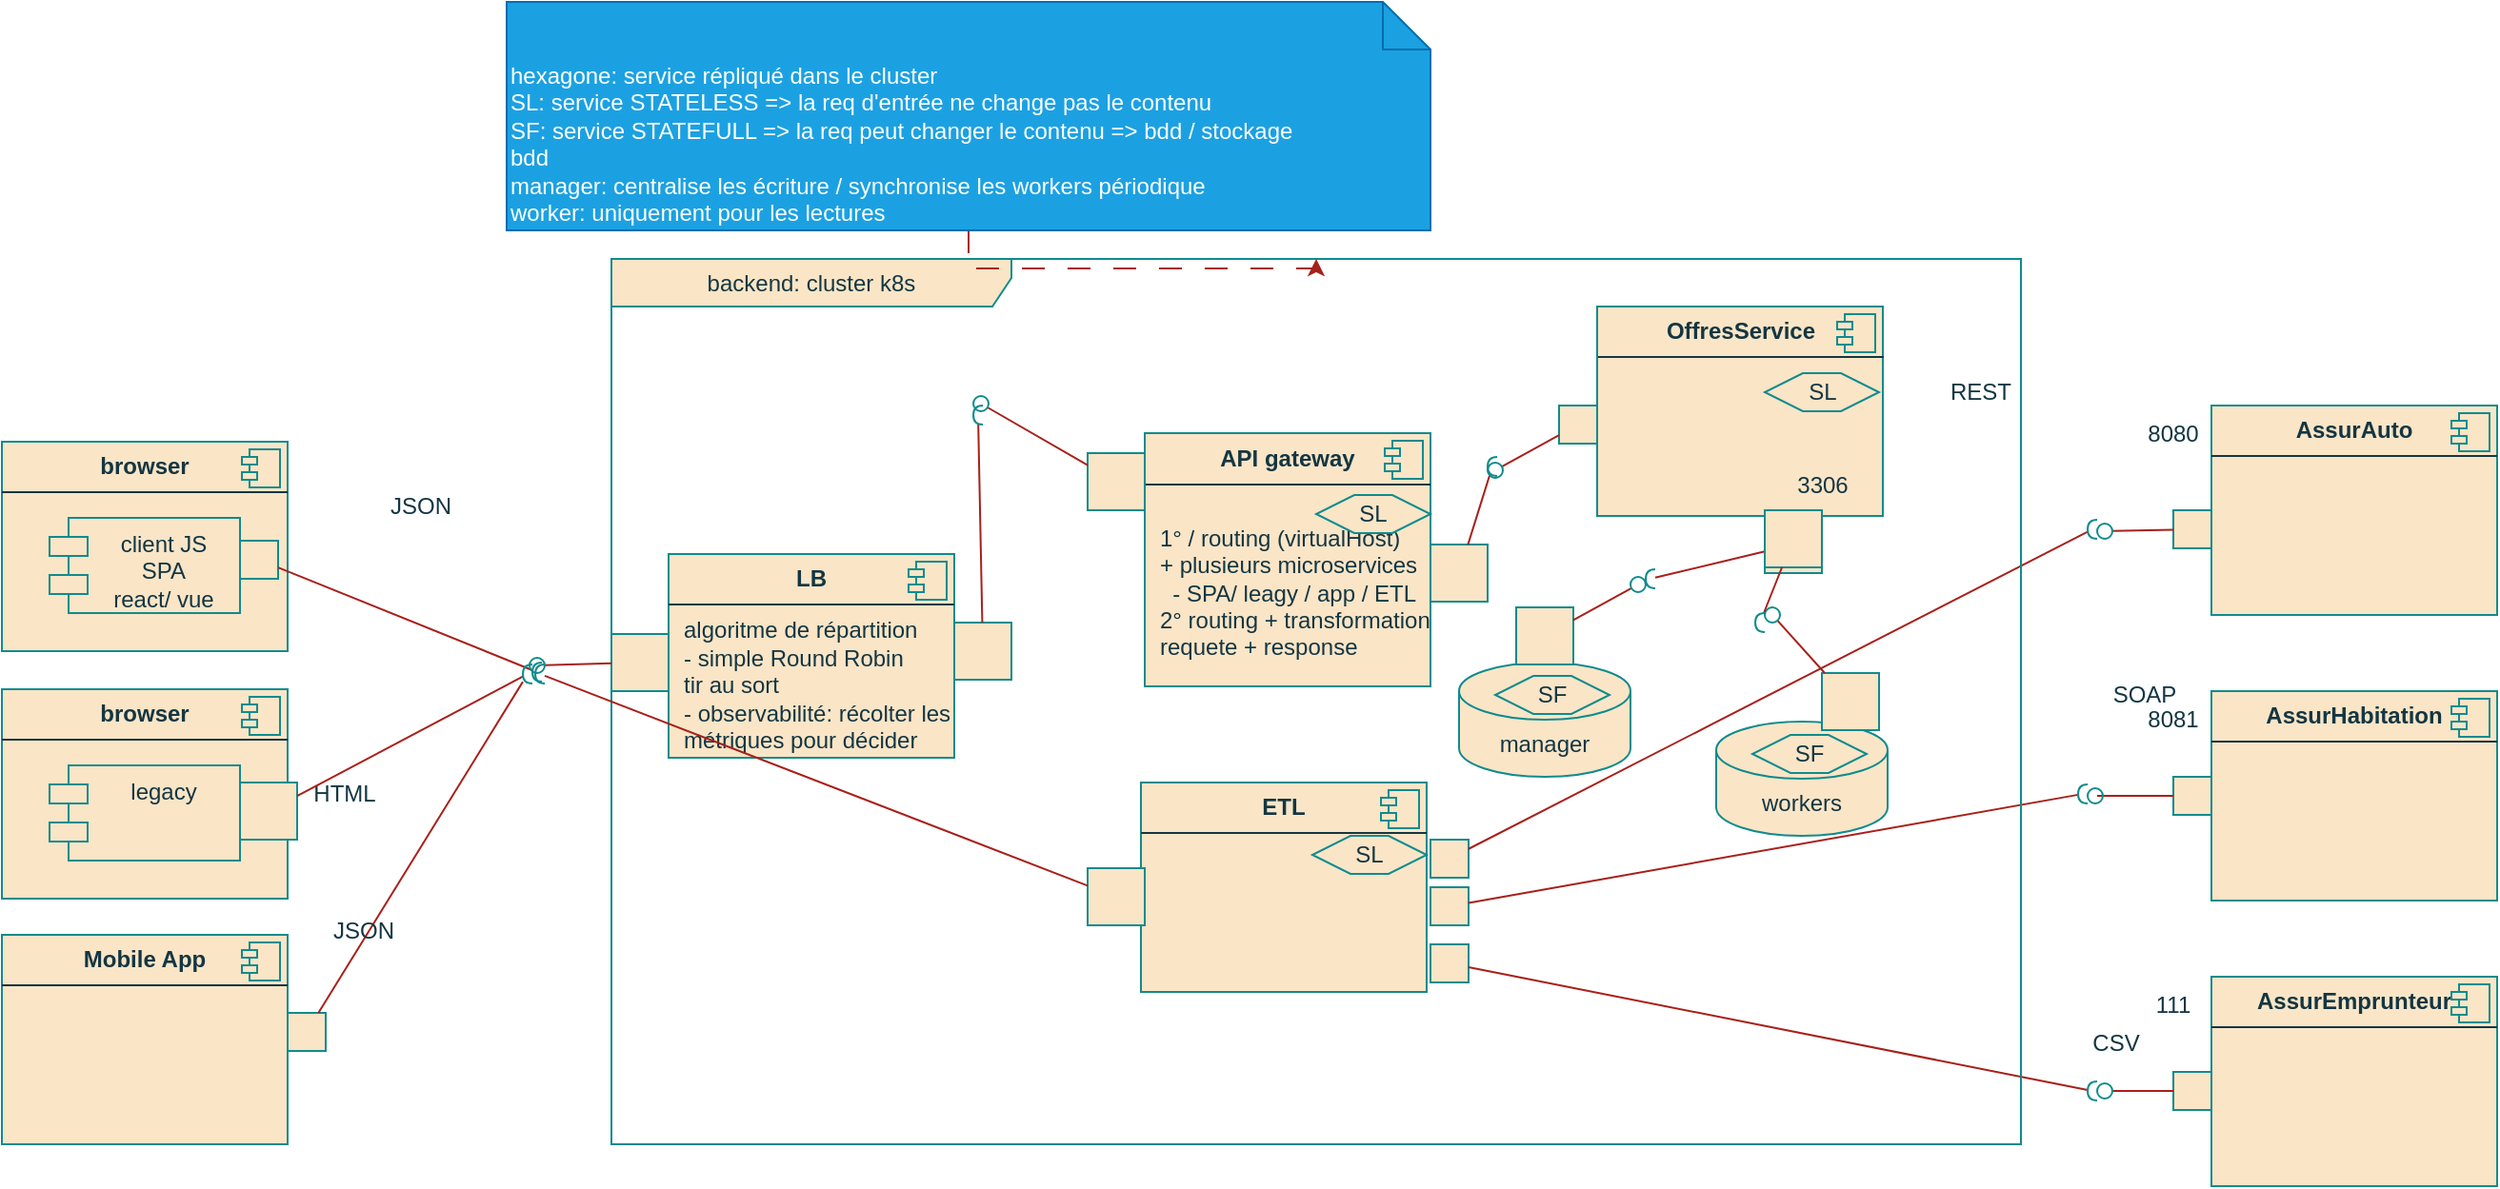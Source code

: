 <mxfile version="28.2.8">
  <diagram name="Page-1" id="EYg3MqegUCzYYS_CXkTB">
    <mxGraphModel dx="1836" dy="536" grid="1" gridSize="10" guides="1" tooltips="1" connect="1" arrows="1" fold="1" page="1" pageScale="1" pageWidth="827" pageHeight="1169" math="0" shadow="0">
      <root>
        <mxCell id="0" />
        <mxCell id="1" parent="0" />
        <mxCell id="wHHLx8FjQf187PXlfKUF-317" value="&lt;p style=&quot;margin:0px;margin-top:6px;text-align:center;&quot;&gt;&lt;b&gt;browser&lt;/b&gt;&lt;/p&gt;&lt;hr size=&quot;1&quot; style=&quot;border-style:solid;&quot;&gt;&lt;p style=&quot;margin:0px;margin-left:8px;&quot;&gt;&lt;br&gt;&lt;/p&gt;" style="align=left;overflow=fill;html=1;dropTarget=0;whiteSpace=wrap;strokeColor=#0F8B8D;fontColor=#143642;fillColor=#FAE5C7;labelBackgroundColor=none;" parent="1" vertex="1">
          <mxGeometry x="-400" y="341" width="150" height="110" as="geometry" />
        </mxCell>
        <mxCell id="wHHLx8FjQf187PXlfKUF-318" value="" style="shape=component;jettyWidth=8;jettyHeight=4;strokeColor=#0F8B8D;fontColor=#143642;fillColor=#FAE5C7;labelBackgroundColor=none;" parent="wHHLx8FjQf187PXlfKUF-317" vertex="1">
          <mxGeometry x="1" width="20" height="20" relative="1" as="geometry">
            <mxPoint x="-24" y="4" as="offset" />
          </mxGeometry>
        </mxCell>
        <mxCell id="wHHLx8FjQf187PXlfKUF-319" value="&lt;p style=&quot;margin:0px;margin-top:6px;text-align:center;&quot;&gt;&lt;b&gt;Mobile App&lt;/b&gt;&lt;/p&gt;&lt;hr size=&quot;1&quot; style=&quot;border-style:solid;&quot;&gt;&lt;p style=&quot;margin:0px;margin-left:8px;&quot;&gt;&lt;br&gt;&lt;/p&gt;" style="align=left;overflow=fill;html=1;dropTarget=0;whiteSpace=wrap;strokeColor=#0F8B8D;fontColor=#143642;fillColor=#FAE5C7;labelBackgroundColor=none;" parent="1" vertex="1">
          <mxGeometry x="-400" y="600" width="150" height="110" as="geometry" />
        </mxCell>
        <mxCell id="wHHLx8FjQf187PXlfKUF-320" value="" style="shape=component;jettyWidth=8;jettyHeight=4;strokeColor=#0F8B8D;fontColor=#143642;fillColor=#FAE5C7;labelBackgroundColor=none;" parent="wHHLx8FjQf187PXlfKUF-319" vertex="1">
          <mxGeometry x="1" width="20" height="20" relative="1" as="geometry">
            <mxPoint x="-24" y="4" as="offset" />
          </mxGeometry>
        </mxCell>
        <mxCell id="wHHLx8FjQf187PXlfKUF-321" value="&lt;div&gt;client JS&lt;/div&gt;&lt;div&gt;SPA&lt;/div&gt;&lt;div&gt;react/ vue&lt;/div&gt;" style="shape=module;align=left;spacingLeft=20;align=center;verticalAlign=top;whiteSpace=wrap;html=1;strokeColor=#0F8B8D;fontColor=#143642;fillColor=#FAE5C7;labelBackgroundColor=none;" parent="1" vertex="1">
          <mxGeometry x="-375" y="381" width="100" height="50" as="geometry" />
        </mxCell>
        <mxCell id="wHHLx8FjQf187PXlfKUF-322" value="&lt;p style=&quot;margin:0px;margin-top:6px;text-align:center;&quot;&gt;&lt;b&gt;OffresService&lt;/b&gt;&lt;/p&gt;&lt;hr size=&quot;1&quot; style=&quot;border-style:solid;&quot;&gt;&lt;p style=&quot;margin:0px;margin-left:8px;&quot;&gt;&lt;br&gt;&lt;/p&gt;" style="align=left;overflow=fill;html=1;dropTarget=0;whiteSpace=wrap;strokeColor=#0F8B8D;fontColor=#143642;fillColor=#FAE5C7;labelBackgroundColor=none;" parent="1" vertex="1">
          <mxGeometry x="437.5" y="270" width="150" height="110" as="geometry" />
        </mxCell>
        <mxCell id="wHHLx8FjQf187PXlfKUF-323" value="" style="shape=component;jettyWidth=8;jettyHeight=4;strokeColor=#0F8B8D;fontColor=#143642;fillColor=#FAE5C7;labelBackgroundColor=none;" parent="wHHLx8FjQf187PXlfKUF-322" vertex="1">
          <mxGeometry x="1" width="20" height="20" relative="1" as="geometry">
            <mxPoint x="-24" y="4" as="offset" />
          </mxGeometry>
        </mxCell>
        <mxCell id="wHHLx8FjQf187PXlfKUF-324" value="&lt;p style=&quot;margin:0px;margin-top:6px;text-align:center;&quot;&gt;&lt;b&gt;AssurAuto&lt;/b&gt;&lt;/p&gt;&lt;hr size=&quot;1&quot; style=&quot;border-style:solid;&quot;&gt;&lt;p style=&quot;margin:0px;margin-left:8px;&quot;&gt;&lt;br&gt;&lt;/p&gt;" style="align=left;overflow=fill;html=1;dropTarget=0;whiteSpace=wrap;strokeColor=#0F8B8D;fontColor=#143642;fillColor=#FAE5C7;labelBackgroundColor=none;" parent="1" vertex="1">
          <mxGeometry x="760" y="322" width="150" height="110" as="geometry" />
        </mxCell>
        <mxCell id="wHHLx8FjQf187PXlfKUF-325" value="" style="shape=component;jettyWidth=8;jettyHeight=4;strokeColor=#0F8B8D;fontColor=#143642;fillColor=#FAE5C7;labelBackgroundColor=none;" parent="wHHLx8FjQf187PXlfKUF-324" vertex="1">
          <mxGeometry x="1" width="20" height="20" relative="1" as="geometry">
            <mxPoint x="-24" y="4" as="offset" />
          </mxGeometry>
        </mxCell>
        <mxCell id="wHHLx8FjQf187PXlfKUF-326" value="&lt;p style=&quot;margin:0px;margin-top:6px;text-align:center;&quot;&gt;&lt;b&gt;AssurHabitation&lt;/b&gt;&lt;/p&gt;&lt;hr size=&quot;1&quot; style=&quot;border-style:solid;&quot;&gt;&lt;p style=&quot;margin:0px;margin-left:8px;&quot;&gt;&lt;br&gt;&lt;/p&gt;" style="align=left;overflow=fill;html=1;dropTarget=0;whiteSpace=wrap;strokeColor=#0F8B8D;fontColor=#143642;fillColor=#FAE5C7;labelBackgroundColor=none;" parent="1" vertex="1">
          <mxGeometry x="760" y="472" width="150" height="110" as="geometry" />
        </mxCell>
        <mxCell id="wHHLx8FjQf187PXlfKUF-327" value="" style="shape=component;jettyWidth=8;jettyHeight=4;strokeColor=#0F8B8D;fontColor=#143642;fillColor=#FAE5C7;labelBackgroundColor=none;" parent="wHHLx8FjQf187PXlfKUF-326" vertex="1">
          <mxGeometry x="1" width="20" height="20" relative="1" as="geometry">
            <mxPoint x="-24" y="4" as="offset" />
          </mxGeometry>
        </mxCell>
        <mxCell id="wHHLx8FjQf187PXlfKUF-328" value="&lt;p style=&quot;margin:0px;margin-top:6px;text-align:center;&quot;&gt;&lt;b&gt;AssurEmprunteur&lt;/b&gt;&lt;/p&gt;&lt;hr size=&quot;1&quot; style=&quot;border-style:solid;&quot;&gt;&lt;p style=&quot;margin:0px;margin-left:8px;&quot;&gt;&lt;br&gt;&lt;/p&gt;" style="align=left;overflow=fill;html=1;dropTarget=0;whiteSpace=wrap;strokeColor=#0F8B8D;fontColor=#143642;fillColor=#FAE5C7;labelBackgroundColor=none;" parent="1" vertex="1">
          <mxGeometry x="760" y="622" width="150" height="110" as="geometry" />
        </mxCell>
        <mxCell id="wHHLx8FjQf187PXlfKUF-329" value="" style="shape=component;jettyWidth=8;jettyHeight=4;strokeColor=#0F8B8D;fontColor=#143642;fillColor=#FAE5C7;labelBackgroundColor=none;" parent="wHHLx8FjQf187PXlfKUF-328" vertex="1">
          <mxGeometry x="1" width="20" height="20" relative="1" as="geometry">
            <mxPoint x="-24" y="4" as="offset" />
          </mxGeometry>
        </mxCell>
        <mxCell id="wHHLx8FjQf187PXlfKUF-337" value="" style="html=1;rounded=0;strokeColor=#0F8B8D;fontColor=#143642;fillColor=#FAE5C7;labelBackgroundColor=none;" parent="1" vertex="1">
          <mxGeometry x="417.5" y="322" width="20" height="20" as="geometry" />
        </mxCell>
        <mxCell id="wHHLx8FjQf187PXlfKUF-338" value="" style="endArrow=none;html=1;rounded=0;align=center;verticalAlign=top;endFill=0;labelBackgroundColor=none;endSize=2;strokeColor=#A8201A;fontColor=default;fillColor=#FAE5C7;" parent="1" source="wHHLx8FjQf187PXlfKUF-337" target="wHHLx8FjQf187PXlfKUF-339" edge="1">
          <mxGeometry relative="1" as="geometry" />
        </mxCell>
        <mxCell id="wHHLx8FjQf187PXlfKUF-339" value="" style="ellipse;html=1;fontSize=11;align=center;fillColor=none;points=[];aspect=fixed;resizable=0;verticalAlign=bottom;labelPosition=center;verticalLabelPosition=top;flipH=1;strokeColor=#0F8B8D;fontColor=#143642;labelBackgroundColor=none;" parent="1" vertex="1">
          <mxGeometry x="380" y="352" width="8" height="8" as="geometry" />
        </mxCell>
        <mxCell id="wHHLx8FjQf187PXlfKUF-340" value="" style="html=1;rounded=0;strokeColor=#0F8B8D;fontColor=#143642;fillColor=#FAE5C7;labelBackgroundColor=none;" parent="1" vertex="1">
          <mxGeometry x="-275" y="393" width="20" height="20" as="geometry" />
        </mxCell>
        <mxCell id="wHHLx8FjQf187PXlfKUF-341" value="" style="endArrow=none;html=1;rounded=0;align=center;verticalAlign=top;endFill=0;labelBackgroundColor=none;endSize=2;strokeColor=#A8201A;fontColor=default;fillColor=#FAE5C7;" parent="1" source="wHHLx8FjQf187PXlfKUF-340" target="wHHLx8FjQf187PXlfKUF-342" edge="1">
          <mxGeometry relative="1" as="geometry" />
        </mxCell>
        <mxCell id="wHHLx8FjQf187PXlfKUF-342" value="" style="shape=requiredInterface;html=1;fontSize=11;align=center;fillColor=none;points=[];aspect=fixed;resizable=0;verticalAlign=bottom;labelPosition=center;verticalLabelPosition=top;flipH=1;strokeColor=#0F8B8D;fontColor=#143642;labelBackgroundColor=none;" parent="1" vertex="1">
          <mxGeometry x="-121.5" y="457" width="5" height="10" as="geometry" />
        </mxCell>
        <mxCell id="wHHLx8FjQf187PXlfKUF-343" value="" style="html=1;rounded=0;strokeColor=#0F8B8D;fontColor=#143642;fillColor=#FAE5C7;labelBackgroundColor=none;" parent="1" vertex="1">
          <mxGeometry x="-250" y="641" width="20" height="20" as="geometry" />
        </mxCell>
        <mxCell id="wHHLx8FjQf187PXlfKUF-344" value="" style="endArrow=none;html=1;rounded=0;align=center;verticalAlign=top;endFill=0;labelBackgroundColor=none;endSize=2;strokeColor=#A8201A;fontColor=default;fillColor=#FAE5C7;" parent="1" source="wHHLx8FjQf187PXlfKUF-343" target="wHHLx8FjQf187PXlfKUF-345" edge="1">
          <mxGeometry relative="1" as="geometry" />
        </mxCell>
        <mxCell id="wHHLx8FjQf187PXlfKUF-346" value="" style="html=1;rounded=0;strokeColor=#0F8B8D;fontColor=#143642;fillColor=#FAE5C7;labelBackgroundColor=none;" parent="1" vertex="1">
          <mxGeometry x="740" y="377" width="20" height="20" as="geometry" />
        </mxCell>
        <mxCell id="wHHLx8FjQf187PXlfKUF-347" value="" style="endArrow=none;html=1;rounded=0;align=center;verticalAlign=top;endFill=0;labelBackgroundColor=none;endSize=2;strokeColor=#A8201A;fontColor=default;fillColor=#FAE5C7;" parent="1" source="wHHLx8FjQf187PXlfKUF-346" target="wHHLx8FjQf187PXlfKUF-348" edge="1">
          <mxGeometry relative="1" as="geometry" />
        </mxCell>
        <mxCell id="wHHLx8FjQf187PXlfKUF-348" value="" style="ellipse;html=1;fontSize=11;align=center;fillColor=none;points=[];aspect=fixed;resizable=0;verticalAlign=bottom;labelPosition=center;verticalLabelPosition=top;flipH=1;strokeColor=#0F8B8D;fontColor=#143642;labelBackgroundColor=none;" parent="1" vertex="1">
          <mxGeometry x="700" y="384" width="8" height="8" as="geometry" />
        </mxCell>
        <mxCell id="wHHLx8FjQf187PXlfKUF-349" value="" style="html=1;rounded=0;strokeColor=#0F8B8D;fontColor=#143642;fillColor=#FAE5C7;labelBackgroundColor=none;" parent="1" vertex="1">
          <mxGeometry x="350" y="550" width="20" height="20" as="geometry" />
        </mxCell>
        <mxCell id="wHHLx8FjQf187PXlfKUF-350" value="" style="endArrow=none;html=1;rounded=0;align=center;verticalAlign=top;endFill=0;labelBackgroundColor=none;endSize=2;strokeColor=#A8201A;fontColor=default;fillColor=#FAE5C7;" parent="1" source="wHHLx8FjQf187PXlfKUF-349" target="wHHLx8FjQf187PXlfKUF-351" edge="1">
          <mxGeometry relative="1" as="geometry" />
        </mxCell>
        <mxCell id="wHHLx8FjQf187PXlfKUF-351" value="" style="shape=requiredInterface;html=1;fontSize=11;align=center;fillColor=none;points=[];aspect=fixed;resizable=0;verticalAlign=bottom;labelPosition=center;verticalLabelPosition=top;flipH=1;strokeColor=#0F8B8D;fontColor=#143642;labelBackgroundColor=none;" parent="1" vertex="1">
          <mxGeometry x="695" y="382" width="5" height="10" as="geometry" />
        </mxCell>
        <mxCell id="wHHLx8FjQf187PXlfKUF-352" value="" style="html=1;rounded=0;strokeColor=#0F8B8D;fontColor=#143642;fillColor=#FAE5C7;labelBackgroundColor=none;" parent="1" vertex="1">
          <mxGeometry x="350" y="575" width="20" height="20" as="geometry" />
        </mxCell>
        <mxCell id="wHHLx8FjQf187PXlfKUF-353" value="" style="endArrow=none;html=1;rounded=0;align=center;verticalAlign=top;endFill=0;labelBackgroundColor=none;endSize=2;strokeColor=#A8201A;fontColor=default;fillColor=#FAE5C7;" parent="1" source="wHHLx8FjQf187PXlfKUF-352" target="wHHLx8FjQf187PXlfKUF-354" edge="1">
          <mxGeometry relative="1" as="geometry" />
        </mxCell>
        <mxCell id="wHHLx8FjQf187PXlfKUF-354" value="" style="shape=requiredInterface;html=1;fontSize=11;align=center;fillColor=none;points=[];aspect=fixed;resizable=0;verticalAlign=bottom;labelPosition=center;verticalLabelPosition=top;flipH=1;strokeColor=#0F8B8D;fontColor=#143642;labelBackgroundColor=none;" parent="1" vertex="1">
          <mxGeometry x="690" y="521" width="5" height="10" as="geometry" />
        </mxCell>
        <mxCell id="wHHLx8FjQf187PXlfKUF-355" value="" style="html=1;rounded=0;strokeColor=#0F8B8D;fontColor=#143642;fillColor=#FAE5C7;labelBackgroundColor=none;" parent="1" vertex="1">
          <mxGeometry x="740" y="517" width="20" height="20" as="geometry" />
        </mxCell>
        <mxCell id="wHHLx8FjQf187PXlfKUF-356" value="" style="endArrow=none;html=1;rounded=0;align=center;verticalAlign=top;endFill=0;labelBackgroundColor=none;endSize=2;strokeColor=#A8201A;fontColor=default;fillColor=#FAE5C7;" parent="1" source="wHHLx8FjQf187PXlfKUF-357" edge="1">
          <mxGeometry relative="1" as="geometry">
            <mxPoint x="700" y="527" as="targetPoint" />
          </mxGeometry>
        </mxCell>
        <mxCell id="wHHLx8FjQf187PXlfKUF-358" value="" style="endArrow=none;html=1;rounded=0;align=center;verticalAlign=top;endFill=0;labelBackgroundColor=none;endSize=2;strokeColor=#A8201A;fontColor=default;fillColor=#FAE5C7;" parent="1" source="wHHLx8FjQf187PXlfKUF-355" target="wHHLx8FjQf187PXlfKUF-357" edge="1">
          <mxGeometry relative="1" as="geometry">
            <mxPoint x="740" y="527" as="sourcePoint" />
            <mxPoint x="700" y="527" as="targetPoint" />
          </mxGeometry>
        </mxCell>
        <mxCell id="wHHLx8FjQf187PXlfKUF-357" value="" style="ellipse;html=1;fontSize=11;align=center;fillColor=none;points=[];aspect=fixed;resizable=0;verticalAlign=bottom;labelPosition=center;verticalLabelPosition=top;flipH=1;strokeColor=#0F8B8D;fontColor=#143642;labelBackgroundColor=none;" parent="1" vertex="1">
          <mxGeometry x="695" y="523" width="8" height="8" as="geometry" />
        </mxCell>
        <mxCell id="wHHLx8FjQf187PXlfKUF-359" value="" style="html=1;rounded=0;strokeColor=#0F8B8D;fontColor=#143642;fillColor=#FAE5C7;labelBackgroundColor=none;" parent="1" vertex="1">
          <mxGeometry x="740" y="672" width="20" height="20" as="geometry" />
        </mxCell>
        <mxCell id="wHHLx8FjQf187PXlfKUF-360" value="" style="endArrow=none;html=1;rounded=0;align=center;verticalAlign=top;endFill=0;labelBackgroundColor=none;endSize=2;strokeColor=#A8201A;fontColor=default;fillColor=#FAE5C7;" parent="1" source="wHHLx8FjQf187PXlfKUF-359" target="wHHLx8FjQf187PXlfKUF-361" edge="1">
          <mxGeometry relative="1" as="geometry" />
        </mxCell>
        <mxCell id="wHHLx8FjQf187PXlfKUF-361" value="" style="ellipse;html=1;fontSize=11;align=center;fillColor=none;points=[];aspect=fixed;resizable=0;verticalAlign=bottom;labelPosition=center;verticalLabelPosition=top;flipH=1;strokeColor=#0F8B8D;fontColor=#143642;labelBackgroundColor=none;" parent="1" vertex="1">
          <mxGeometry x="700" y="678" width="8" height="8" as="geometry" />
        </mxCell>
        <mxCell id="wHHLx8FjQf187PXlfKUF-362" value="" style="html=1;rounded=0;strokeColor=#0F8B8D;fontColor=#143642;fillColor=#FAE5C7;labelBackgroundColor=none;" parent="1" vertex="1">
          <mxGeometry x="350" y="605" width="20" height="20" as="geometry" />
        </mxCell>
        <mxCell id="wHHLx8FjQf187PXlfKUF-363" value="" style="endArrow=none;html=1;rounded=0;align=center;verticalAlign=top;endFill=0;labelBackgroundColor=none;endSize=2;strokeColor=#A8201A;fontColor=default;fillColor=#FAE5C7;" parent="1" source="wHHLx8FjQf187PXlfKUF-362" target="wHHLx8FjQf187PXlfKUF-364" edge="1">
          <mxGeometry relative="1" as="geometry" />
        </mxCell>
        <mxCell id="wHHLx8FjQf187PXlfKUF-364" value="" style="shape=requiredInterface;html=1;fontSize=11;align=center;fillColor=none;points=[];aspect=fixed;resizable=0;verticalAlign=bottom;labelPosition=center;verticalLabelPosition=top;flipH=1;strokeColor=#0F8B8D;fontColor=#143642;labelBackgroundColor=none;" parent="1" vertex="1">
          <mxGeometry x="695" y="677" width="5" height="10" as="geometry" />
        </mxCell>
        <mxCell id="wHHLx8FjQf187PXlfKUF-365" value="REST" style="text;html=1;whiteSpace=wrap;strokeColor=none;fillColor=none;align=center;verticalAlign=middle;rounded=0;fontColor=#143642;labelBackgroundColor=none;" parent="1" vertex="1">
          <mxGeometry x="609" y="300" width="60" height="30" as="geometry" />
        </mxCell>
        <mxCell id="wHHLx8FjQf187PXlfKUF-366" value="SOAP" style="text;html=1;whiteSpace=wrap;strokeColor=none;fillColor=none;align=center;verticalAlign=middle;rounded=0;fontColor=#143642;labelBackgroundColor=none;" parent="1" vertex="1">
          <mxGeometry x="695" y="459" width="60" height="30" as="geometry" />
        </mxCell>
        <mxCell id="wHHLx8FjQf187PXlfKUF-367" value="CSV" style="text;html=1;whiteSpace=wrap;strokeColor=none;fillColor=none;align=center;verticalAlign=middle;rounded=0;fontColor=#143642;labelBackgroundColor=none;" parent="1" vertex="1">
          <mxGeometry x="680" y="642" width="60" height="30" as="geometry" />
        </mxCell>
        <mxCell id="wHHLx8FjQf187PXlfKUF-369" value="manager" style="shape=cylinder3;whiteSpace=wrap;html=1;boundedLbl=1;backgroundOutline=1;size=15;strokeColor=#0F8B8D;fontColor=#143642;fillColor=#FAE5C7;labelBackgroundColor=none;" parent="1" vertex="1">
          <mxGeometry x="365" y="457" width="90" height="60" as="geometry" />
        </mxCell>
        <mxCell id="wHHLx8FjQf187PXlfKUF-377" value="3306" style="text;html=1;whiteSpace=wrap;strokeColor=none;fillColor=none;align=center;verticalAlign=middle;rounded=0;fontColor=#143642;labelBackgroundColor=none;" parent="1" vertex="1">
          <mxGeometry x="525.5" y="349" width="60" height="30" as="geometry" />
        </mxCell>
        <mxCell id="wHHLx8FjQf187PXlfKUF-378" value="111" style="text;html=1;whiteSpace=wrap;strokeColor=none;fillColor=none;align=center;verticalAlign=middle;rounded=0;fontColor=#143642;labelBackgroundColor=none;" parent="1" vertex="1">
          <mxGeometry x="710" y="622" width="60" height="30" as="geometry" />
        </mxCell>
        <mxCell id="wHHLx8FjQf187PXlfKUF-380" value="8081" style="text;html=1;whiteSpace=wrap;strokeColor=none;fillColor=none;align=center;verticalAlign=middle;rounded=0;fontColor=#143642;labelBackgroundColor=none;" parent="1" vertex="1">
          <mxGeometry x="710" y="472" width="60" height="30" as="geometry" />
        </mxCell>
        <mxCell id="wHHLx8FjQf187PXlfKUF-381" value="8080" style="text;html=1;whiteSpace=wrap;strokeColor=none;fillColor=none;align=center;verticalAlign=middle;rounded=0;fontColor=#143642;labelBackgroundColor=none;" parent="1" vertex="1">
          <mxGeometry x="710" y="322" width="60" height="30" as="geometry" />
        </mxCell>
        <mxCell id="YbxOh7yJ6creDO0HIEOD-1" value="backend: cluster k8s" style="shape=umlFrame;whiteSpace=wrap;html=1;pointerEvents=0;labelBackgroundColor=none;fillColor=#FAE5C7;strokeColor=#0F8B8D;fontColor=#143642;width=210;height=25;" vertex="1" parent="1">
          <mxGeometry x="-80" y="245" width="740" height="465" as="geometry" />
        </mxCell>
        <mxCell id="YbxOh7yJ6creDO0HIEOD-2" value="&lt;p style=&quot;margin:0px;margin-top:6px;text-align:center;&quot;&gt;&lt;b&gt;browser&lt;/b&gt;&lt;/p&gt;&lt;hr size=&quot;1&quot; style=&quot;border-style:solid;&quot;&gt;&lt;p style=&quot;margin:0px;margin-left:8px;&quot;&gt;&lt;br&gt;&lt;/p&gt;" style="align=left;overflow=fill;html=1;dropTarget=0;whiteSpace=wrap;strokeColor=#0F8B8D;fontColor=#143642;fillColor=#FAE5C7;labelBackgroundColor=none;" vertex="1" parent="1">
          <mxGeometry x="-400" y="471" width="150" height="110" as="geometry" />
        </mxCell>
        <mxCell id="YbxOh7yJ6creDO0HIEOD-3" value="" style="shape=component;jettyWidth=8;jettyHeight=4;strokeColor=#0F8B8D;fontColor=#143642;fillColor=#FAE5C7;labelBackgroundColor=none;" vertex="1" parent="YbxOh7yJ6creDO0HIEOD-2">
          <mxGeometry x="1" width="20" height="20" relative="1" as="geometry">
            <mxPoint x="-24" y="4" as="offset" />
          </mxGeometry>
        </mxCell>
        <mxCell id="YbxOh7yJ6creDO0HIEOD-4" value="legacy" style="shape=module;align=left;spacingLeft=20;align=center;verticalAlign=top;whiteSpace=wrap;html=1;strokeColor=#0F8B8D;fontColor=#143642;fillColor=#FAE5C7;labelBackgroundColor=none;" vertex="1" parent="1">
          <mxGeometry x="-375" y="511" width="100" height="50" as="geometry" />
        </mxCell>
        <mxCell id="YbxOh7yJ6creDO0HIEOD-6" value="" style="html=1;rounded=0;strokeColor=#0F8B8D;fontColor=#143642;fillColor=#FAE5C7;" vertex="1" parent="1">
          <mxGeometry x="-275" y="520" width="30" height="30" as="geometry" />
        </mxCell>
        <mxCell id="YbxOh7yJ6creDO0HIEOD-9" value="JSON" style="text;html=1;whiteSpace=wrap;strokeColor=none;fillColor=none;align=center;verticalAlign=middle;rounded=0;fontColor=#143642;" vertex="1" parent="1">
          <mxGeometry x="-210" y="360" width="60" height="30" as="geometry" />
        </mxCell>
        <mxCell id="YbxOh7yJ6creDO0HIEOD-10" value="JSON" style="text;html=1;whiteSpace=wrap;strokeColor=none;fillColor=none;align=center;verticalAlign=middle;rounded=0;fontColor=#143642;" vertex="1" parent="1">
          <mxGeometry x="-240" y="583" width="60" height="30" as="geometry" />
        </mxCell>
        <mxCell id="YbxOh7yJ6creDO0HIEOD-11" value="HTML" style="text;html=1;whiteSpace=wrap;strokeColor=none;fillColor=none;align=center;verticalAlign=middle;rounded=0;fontColor=#143642;" vertex="1" parent="1">
          <mxGeometry x="-250" y="511" width="60" height="30" as="geometry" />
        </mxCell>
        <mxCell id="YbxOh7yJ6creDO0HIEOD-12" value="&lt;p style=&quot;margin:0px;margin-top:6px;text-align:center;&quot;&gt;&lt;b&gt;ETL&lt;/b&gt;&lt;/p&gt;&lt;hr size=&quot;1&quot; style=&quot;border-style:solid;&quot;&gt;&lt;p style=&quot;margin:0px;margin-left:8px;&quot;&gt;&lt;br&gt;&lt;/p&gt;" style="align=left;overflow=fill;html=1;dropTarget=0;whiteSpace=wrap;strokeColor=#0F8B8D;fontColor=#143642;fillColor=#FAE5C7;labelBackgroundColor=none;" vertex="1" parent="1">
          <mxGeometry x="198" y="520" width="150" height="110" as="geometry" />
        </mxCell>
        <mxCell id="YbxOh7yJ6creDO0HIEOD-13" value="" style="shape=component;jettyWidth=8;jettyHeight=4;strokeColor=#0F8B8D;fontColor=#143642;fillColor=#FAE5C7;labelBackgroundColor=none;" vertex="1" parent="YbxOh7yJ6creDO0HIEOD-12">
          <mxGeometry x="1" width="20" height="20" relative="1" as="geometry">
            <mxPoint x="-24" y="4" as="offset" />
          </mxGeometry>
        </mxCell>
        <mxCell id="YbxOh7yJ6creDO0HIEOD-20" value="&lt;p style=&quot;margin:0px;margin-top:6px;text-align:center;&quot;&gt;&lt;b&gt;API gateway&lt;/b&gt;&lt;/p&gt;&lt;hr size=&quot;1&quot; style=&quot;border-style:solid;&quot;&gt;&lt;p style=&quot;margin:0px;margin-left:8px;&quot;&gt;&lt;br&gt;&lt;/p&gt;&lt;p style=&quot;margin:0px;margin-left:8px;&quot;&gt;1° / routing (virtualHost)&lt;/p&gt;&lt;p style=&quot;margin:0px;margin-left:8px;&quot;&gt;+ plusieurs microservices&amp;nbsp;&lt;/p&gt;&lt;p style=&quot;margin:0px;margin-left:8px;&quot;&gt;&amp;nbsp; - SPA/ leagy / app / ETL&lt;/p&gt;&lt;p style=&quot;margin:0px;margin-left:8px;&quot;&gt;2° routing + transformation requete + response&lt;/p&gt;" style="align=left;overflow=fill;html=1;dropTarget=0;whiteSpace=wrap;strokeColor=#0F8B8D;fontColor=#143642;fillColor=#FAE5C7;labelBackgroundColor=none;" vertex="1" parent="1">
          <mxGeometry x="200" y="336.5" width="150" height="133" as="geometry" />
        </mxCell>
        <mxCell id="YbxOh7yJ6creDO0HIEOD-21" value="" style="shape=component;jettyWidth=8;jettyHeight=4;strokeColor=#0F8B8D;fontColor=#143642;fillColor=#FAE5C7;labelBackgroundColor=none;" vertex="1" parent="YbxOh7yJ6creDO0HIEOD-20">
          <mxGeometry x="1" width="20" height="20" relative="1" as="geometry">
            <mxPoint x="-24" y="4" as="offset" />
          </mxGeometry>
        </mxCell>
        <mxCell id="YbxOh7yJ6creDO0HIEOD-25" value="" style="endArrow=none;html=1;rounded=0;align=center;verticalAlign=top;endFill=0;labelBackgroundColor=none;endSize=2;strokeColor=#A8201A;fontColor=#143642;fillColor=#FAE5C7;" edge="1" parent="1" source="YbxOh7yJ6creDO0HIEOD-6" target="wHHLx8FjQf187PXlfKUF-345">
          <mxGeometry relative="1" as="geometry">
            <mxPoint x="-85" y="505" as="sourcePoint" />
            <mxPoint x="65" y="436" as="targetPoint" />
          </mxGeometry>
        </mxCell>
        <mxCell id="wHHLx8FjQf187PXlfKUF-345" value="" style="shape=requiredInterface;html=1;fontSize=11;align=center;fillColor=none;points=[];aspect=fixed;resizable=0;verticalAlign=bottom;labelPosition=center;verticalLabelPosition=top;flipH=1;strokeColor=#0F8B8D;fontColor=#143642;labelBackgroundColor=none;" parent="1" vertex="1">
          <mxGeometry x="-126.5" y="458" width="5" height="10" as="geometry" />
        </mxCell>
        <mxCell id="YbxOh7yJ6creDO0HIEOD-27" value="" style="html=1;rounded=0;strokeColor=#0F8B8D;fontColor=#143642;fillColor=#FAE5C7;" vertex="1" parent="1">
          <mxGeometry x="395" y="428" width="30" height="30" as="geometry" />
        </mxCell>
        <mxCell id="YbxOh7yJ6creDO0HIEOD-28" value="" style="endArrow=none;html=1;rounded=0;align=center;verticalAlign=top;endFill=0;labelBackgroundColor=none;endSize=2;strokeColor=#A8201A;fontColor=#143642;fillColor=#FAE5C7;" edge="1" source="YbxOh7yJ6creDO0HIEOD-27" target="YbxOh7yJ6creDO0HIEOD-29" parent="1">
          <mxGeometry relative="1" as="geometry" />
        </mxCell>
        <mxCell id="YbxOh7yJ6creDO0HIEOD-29" value="" style="ellipse;html=1;fontSize=11;align=center;fillColor=none;points=[];aspect=fixed;resizable=0;verticalAlign=bottom;labelPosition=center;verticalLabelPosition=top;flipH=1;strokeColor=#0F8B8D;fontColor=#143642;" vertex="1" parent="1">
          <mxGeometry x="455" y="412" width="8" height="8" as="geometry" />
        </mxCell>
        <mxCell id="YbxOh7yJ6creDO0HIEOD-32" value="" style="html=1;rounded=0;strokeColor=#0F8B8D;fontColor=#143642;fillColor=#FAE5C7;" vertex="1" parent="1">
          <mxGeometry x="525.5" y="380" width="30" height="30" as="geometry" />
        </mxCell>
        <mxCell id="YbxOh7yJ6creDO0HIEOD-33" value="" style="endArrow=none;html=1;rounded=0;align=center;verticalAlign=top;endFill=0;labelBackgroundColor=none;endSize=2;strokeColor=#A8201A;fontColor=#143642;fillColor=#FAE5C7;" edge="1" source="YbxOh7yJ6creDO0HIEOD-32" target="YbxOh7yJ6creDO0HIEOD-34" parent="1">
          <mxGeometry relative="1" as="geometry" />
        </mxCell>
        <mxCell id="YbxOh7yJ6creDO0HIEOD-34" value="" style="shape=requiredInterface;html=1;fontSize=11;align=center;fillColor=none;points=[];aspect=fixed;resizable=0;verticalAlign=bottom;labelPosition=center;verticalLabelPosition=top;flipH=1;strokeColor=#0F8B8D;fontColor=#143642;" vertex="1" parent="1">
          <mxGeometry x="463" y="408" width="5" height="10" as="geometry" />
        </mxCell>
        <mxCell id="YbxOh7yJ6creDO0HIEOD-35" value="" style="html=1;rounded=0;strokeColor=#0F8B8D;fontColor=#143642;fillColor=#FAE5C7;" vertex="1" parent="1">
          <mxGeometry x="350" y="395" width="30" height="30" as="geometry" />
        </mxCell>
        <mxCell id="YbxOh7yJ6creDO0HIEOD-36" value="" style="endArrow=none;html=1;rounded=0;align=center;verticalAlign=top;endFill=0;labelBackgroundColor=none;endSize=2;strokeColor=#A8201A;fontColor=#143642;fillColor=#FAE5C7;" edge="1" source="YbxOh7yJ6creDO0HIEOD-35" target="YbxOh7yJ6creDO0HIEOD-37" parent="1">
          <mxGeometry relative="1" as="geometry" />
        </mxCell>
        <mxCell id="YbxOh7yJ6creDO0HIEOD-37" value="" style="shape=requiredInterface;html=1;fontSize=11;align=center;fillColor=none;points=[];aspect=fixed;resizable=0;verticalAlign=bottom;labelPosition=center;verticalLabelPosition=top;flipH=1;strokeColor=#0F8B8D;fontColor=#143642;" vertex="1" parent="1">
          <mxGeometry x="380" y="349" width="5" height="10" as="geometry" />
        </mxCell>
        <mxCell id="YbxOh7yJ6creDO0HIEOD-38" value="SL" style="shape=hexagon;perimeter=hexagonPerimeter2;whiteSpace=wrap;html=1;fixedSize=1;strokeColor=#0F8B8D;fontColor=#143642;fillColor=#FAE5C7;" vertex="1" parent="1">
          <mxGeometry x="525.5" y="305" width="60" height="20" as="geometry" />
        </mxCell>
        <mxCell id="YbxOh7yJ6creDO0HIEOD-41" value="SL" style="shape=hexagon;perimeter=hexagonPerimeter2;whiteSpace=wrap;html=1;fixedSize=1;strokeColor=#0F8B8D;fontColor=#143642;fillColor=#FAE5C7;" vertex="1" parent="1">
          <mxGeometry x="290" y="369" width="60" height="20" as="geometry" />
        </mxCell>
        <mxCell id="YbxOh7yJ6creDO0HIEOD-42" value="SL" style="shape=hexagon;perimeter=hexagonPerimeter2;whiteSpace=wrap;html=1;fixedSize=1;strokeColor=#0F8B8D;fontColor=#143642;fillColor=#FAE5C7;" vertex="1" parent="1">
          <mxGeometry x="288" y="548" width="60" height="20" as="geometry" />
        </mxCell>
        <mxCell id="YbxOh7yJ6creDO0HIEOD-43" value="SF" style="shape=hexagon;perimeter=hexagonPerimeter2;whiteSpace=wrap;html=1;fixedSize=1;strokeColor=#0F8B8D;fontColor=#143642;fillColor=#FAE5C7;" vertex="1" parent="1">
          <mxGeometry x="384" y="464" width="60" height="20" as="geometry" />
        </mxCell>
        <mxCell id="YbxOh7yJ6creDO0HIEOD-45" style="edgeStyle=orthogonalEdgeStyle;rounded=0;orthogonalLoop=1;jettySize=auto;html=1;strokeColor=#A8201A;fontColor=#143642;fillColor=#FAE5C7;dashed=1;dashPattern=12 12;" edge="1" parent="1" source="YbxOh7yJ6creDO0HIEOD-44" target="YbxOh7yJ6creDO0HIEOD-1">
          <mxGeometry relative="1" as="geometry">
            <mxPoint x="60" y="680" as="targetPoint" />
          </mxGeometry>
        </mxCell>
        <mxCell id="YbxOh7yJ6creDO0HIEOD-44" value="&lt;div align=&quot;left&quot;&gt;hexagone: service répliqué dans le cluster&lt;/div&gt;&lt;div align=&quot;left&quot;&gt;SL: service STATELESS =&amp;gt; la req d&#39;entrée ne change pas le contenu&amp;nbsp;&lt;/div&gt;&lt;div align=&quot;left&quot;&gt;SF: service STATEFULL =&amp;gt; la req peut changer le contenu =&amp;gt; bdd / stockage&lt;/div&gt;&lt;div&gt;bdd&lt;/div&gt;&lt;div&gt;manager: centralise les écriture / synchronise les workers périodique&lt;/div&gt;&lt;div&gt;worker: uniquement pour les lectures&lt;/div&gt;" style="shape=note2;boundedLbl=1;whiteSpace=wrap;html=1;size=25;verticalAlign=top;align=left;strokeColor=#006EAF;fontColor=#ffffff;fillColor=#1ba1e2;" vertex="1" parent="1">
          <mxGeometry x="-135" y="110" width="485" height="120" as="geometry" />
        </mxCell>
        <mxCell id="YbxOh7yJ6creDO0HIEOD-46" value="workers" style="shape=cylinder3;whiteSpace=wrap;html=1;boundedLbl=1;backgroundOutline=1;size=15;strokeColor=#0F8B8D;fontColor=#143642;fillColor=#FAE5C7;labelBackgroundColor=none;" vertex="1" parent="1">
          <mxGeometry x="500" y="488" width="90" height="60" as="geometry" />
        </mxCell>
        <mxCell id="YbxOh7yJ6creDO0HIEOD-47" value="SF" style="shape=hexagon;perimeter=hexagonPerimeter2;whiteSpace=wrap;html=1;fixedSize=1;strokeColor=#0F8B8D;fontColor=#143642;fillColor=#FAE5C7;" vertex="1" parent="1">
          <mxGeometry x="519" y="495" width="60" height="20" as="geometry" />
        </mxCell>
        <mxCell id="YbxOh7yJ6creDO0HIEOD-48" value="" style="html=1;rounded=0;strokeColor=#0F8B8D;fontColor=#143642;fillColor=#FAE5C7;" vertex="1" parent="1">
          <mxGeometry x="555.5" y="462.5" width="30" height="30" as="geometry" />
        </mxCell>
        <mxCell id="YbxOh7yJ6creDO0HIEOD-49" value="" style="endArrow=none;html=1;rounded=0;align=center;verticalAlign=top;endFill=0;labelBackgroundColor=none;endSize=2;strokeColor=#A8201A;fontColor=#143642;fillColor=#FAE5C7;" edge="1" source="YbxOh7yJ6creDO0HIEOD-48" target="YbxOh7yJ6creDO0HIEOD-50" parent="1">
          <mxGeometry relative="1" as="geometry" />
        </mxCell>
        <mxCell id="YbxOh7yJ6creDO0HIEOD-50" value="" style="ellipse;html=1;fontSize=11;align=center;fillColor=none;points=[];aspect=fixed;resizable=0;verticalAlign=bottom;labelPosition=center;verticalLabelPosition=top;flipH=1;strokeColor=#0F8B8D;fontColor=#143642;" vertex="1" parent="1">
          <mxGeometry x="525.5" y="428" width="8" height="8" as="geometry" />
        </mxCell>
        <mxCell id="YbxOh7yJ6creDO0HIEOD-51" value="" style="html=1;rounded=0;strokeColor=#0F8B8D;fontColor=#143642;fillColor=#FAE5C7;" vertex="1" parent="1">
          <mxGeometry x="525.5" y="377" width="30" height="30" as="geometry" />
        </mxCell>
        <mxCell id="YbxOh7yJ6creDO0HIEOD-52" value="" style="endArrow=none;html=1;rounded=0;align=center;verticalAlign=top;endFill=0;labelBackgroundColor=none;endSize=2;strokeColor=#A8201A;fontColor=#143642;fillColor=#FAE5C7;" edge="1" source="YbxOh7yJ6creDO0HIEOD-51" target="YbxOh7yJ6creDO0HIEOD-53" parent="1">
          <mxGeometry relative="1" as="geometry" />
        </mxCell>
        <mxCell id="YbxOh7yJ6creDO0HIEOD-53" value="" style="shape=requiredInterface;html=1;fontSize=11;align=center;fillColor=none;points=[];aspect=fixed;resizable=0;verticalAlign=bottom;labelPosition=center;verticalLabelPosition=top;flipH=1;strokeColor=#0F8B8D;fontColor=#143642;" vertex="1" parent="1">
          <mxGeometry x="520.5" y="431" width="5" height="10" as="geometry" />
        </mxCell>
        <mxCell id="YbxOh7yJ6creDO0HIEOD-55" value="&lt;p style=&quot;margin:0px;margin-top:6px;text-align:center;&quot;&gt;&lt;b&gt;LB&lt;/b&gt;&lt;/p&gt;&lt;hr size=&quot;1&quot; style=&quot;border-style:solid;&quot;&gt;&lt;p style=&quot;margin:0px;margin-left:8px;&quot;&gt;algoritme de répartition&lt;/p&gt;&lt;p style=&quot;margin:0px;margin-left:8px;&quot;&gt;- simple Round Robin&lt;/p&gt;&lt;p style=&quot;margin:0px;margin-left:8px;&quot;&gt;tir au sort&lt;/p&gt;&lt;p style=&quot;margin:0px;margin-left:8px;&quot;&gt;- observabilité: récolter les métriques pour décider&amp;nbsp;&lt;/p&gt;" style="align=left;overflow=fill;html=1;dropTarget=0;whiteSpace=wrap;strokeColor=#0F8B8D;fontColor=#143642;fillColor=#FAE5C7;labelBackgroundColor=none;" vertex="1" parent="1">
          <mxGeometry x="-50" y="400" width="150" height="107" as="geometry" />
        </mxCell>
        <mxCell id="YbxOh7yJ6creDO0HIEOD-56" value="" style="shape=component;jettyWidth=8;jettyHeight=4;strokeColor=#0F8B8D;fontColor=#143642;fillColor=#FAE5C7;labelBackgroundColor=none;" vertex="1" parent="YbxOh7yJ6creDO0HIEOD-55">
          <mxGeometry x="1" width="20" height="20" relative="1" as="geometry">
            <mxPoint x="-24" y="4" as="offset" />
          </mxGeometry>
        </mxCell>
        <mxCell id="YbxOh7yJ6creDO0HIEOD-57" value="" style="html=1;rounded=0;strokeColor=#0F8B8D;fontColor=#143642;fillColor=#FAE5C7;" vertex="1" parent="1">
          <mxGeometry x="-80" y="442" width="30" height="30" as="geometry" />
        </mxCell>
        <mxCell id="YbxOh7yJ6creDO0HIEOD-58" value="" style="endArrow=none;html=1;rounded=0;align=center;verticalAlign=top;endFill=0;labelBackgroundColor=none;endSize=2;strokeColor=#A8201A;fontColor=#143642;fillColor=#FAE5C7;" edge="1" source="YbxOh7yJ6creDO0HIEOD-57" target="YbxOh7yJ6creDO0HIEOD-59" parent="1">
          <mxGeometry relative="1" as="geometry" />
        </mxCell>
        <mxCell id="YbxOh7yJ6creDO0HIEOD-59" value="" style="ellipse;html=1;fontSize=11;align=center;fillColor=none;points=[];aspect=fixed;resizable=0;verticalAlign=bottom;labelPosition=center;verticalLabelPosition=top;flipH=1;strokeColor=#0F8B8D;fontColor=#143642;" vertex="1" parent="1">
          <mxGeometry x="-123" y="454.5" width="8" height="8" as="geometry" />
        </mxCell>
        <mxCell id="YbxOh7yJ6creDO0HIEOD-60" value="" style="html=1;rounded=0;strokeColor=#0F8B8D;fontColor=#143642;fillColor=#FAE5C7;" vertex="1" parent="1">
          <mxGeometry x="170" y="565" width="30" height="30" as="geometry" />
        </mxCell>
        <mxCell id="YbxOh7yJ6creDO0HIEOD-61" value="" style="endArrow=none;html=1;rounded=0;align=center;verticalAlign=top;endFill=0;labelBackgroundColor=none;endSize=2;strokeColor=#A8201A;fontColor=#143642;fillColor=#FAE5C7;" edge="1" source="YbxOh7yJ6creDO0HIEOD-60" target="YbxOh7yJ6creDO0HIEOD-62" parent="1">
          <mxGeometry relative="1" as="geometry" />
        </mxCell>
        <mxCell id="YbxOh7yJ6creDO0HIEOD-62" value="" style="shape=requiredInterface;html=1;fontSize=11;align=center;fillColor=none;points=[];aspect=fixed;resizable=0;verticalAlign=bottom;labelPosition=center;verticalLabelPosition=top;flipH=1;strokeColor=#0F8B8D;fontColor=#143642;" vertex="1" parent="1">
          <mxGeometry x="-120" y="458" width="5" height="10" as="geometry" />
        </mxCell>
        <mxCell id="YbxOh7yJ6creDO0HIEOD-66" value="" style="html=1;rounded=0;strokeColor=#0F8B8D;fontColor=#143642;fillColor=#FAE5C7;" vertex="1" parent="1">
          <mxGeometry x="170" y="347" width="30" height="30" as="geometry" />
        </mxCell>
        <mxCell id="YbxOh7yJ6creDO0HIEOD-67" value="" style="endArrow=none;html=1;rounded=0;align=center;verticalAlign=top;endFill=0;labelBackgroundColor=none;endSize=2;strokeColor=#A8201A;fontColor=#143642;fillColor=#FAE5C7;" edge="1" source="YbxOh7yJ6creDO0HIEOD-66" target="YbxOh7yJ6creDO0HIEOD-68" parent="1">
          <mxGeometry relative="1" as="geometry" />
        </mxCell>
        <mxCell id="YbxOh7yJ6creDO0HIEOD-68" value="" style="ellipse;html=1;fontSize=11;align=center;fillColor=none;points=[];aspect=fixed;resizable=0;verticalAlign=bottom;labelPosition=center;verticalLabelPosition=top;flipH=1;strokeColor=#0F8B8D;fontColor=#143642;" vertex="1" parent="1">
          <mxGeometry x="110" y="317" width="8" height="8" as="geometry" />
        </mxCell>
        <mxCell id="YbxOh7yJ6creDO0HIEOD-69" value="" style="html=1;rounded=0;strokeColor=#0F8B8D;fontColor=#143642;fillColor=#FAE5C7;" vertex="1" parent="1">
          <mxGeometry x="100" y="436" width="30" height="30" as="geometry" />
        </mxCell>
        <mxCell id="YbxOh7yJ6creDO0HIEOD-70" value="" style="endArrow=none;html=1;rounded=0;align=center;verticalAlign=top;endFill=0;labelBackgroundColor=none;endSize=2;strokeColor=#A8201A;fontColor=#143642;fillColor=#FAE5C7;" edge="1" source="YbxOh7yJ6creDO0HIEOD-69" target="YbxOh7yJ6creDO0HIEOD-71" parent="1">
          <mxGeometry relative="1" as="geometry" />
        </mxCell>
        <mxCell id="YbxOh7yJ6creDO0HIEOD-71" value="" style="shape=requiredInterface;html=1;fontSize=11;align=center;fillColor=none;points=[];aspect=fixed;resizable=0;verticalAlign=bottom;labelPosition=center;verticalLabelPosition=top;flipH=1;strokeColor=#0F8B8D;fontColor=#143642;" vertex="1" parent="1">
          <mxGeometry x="110" y="322" width="5" height="10" as="geometry" />
        </mxCell>
      </root>
    </mxGraphModel>
  </diagram>
</mxfile>
